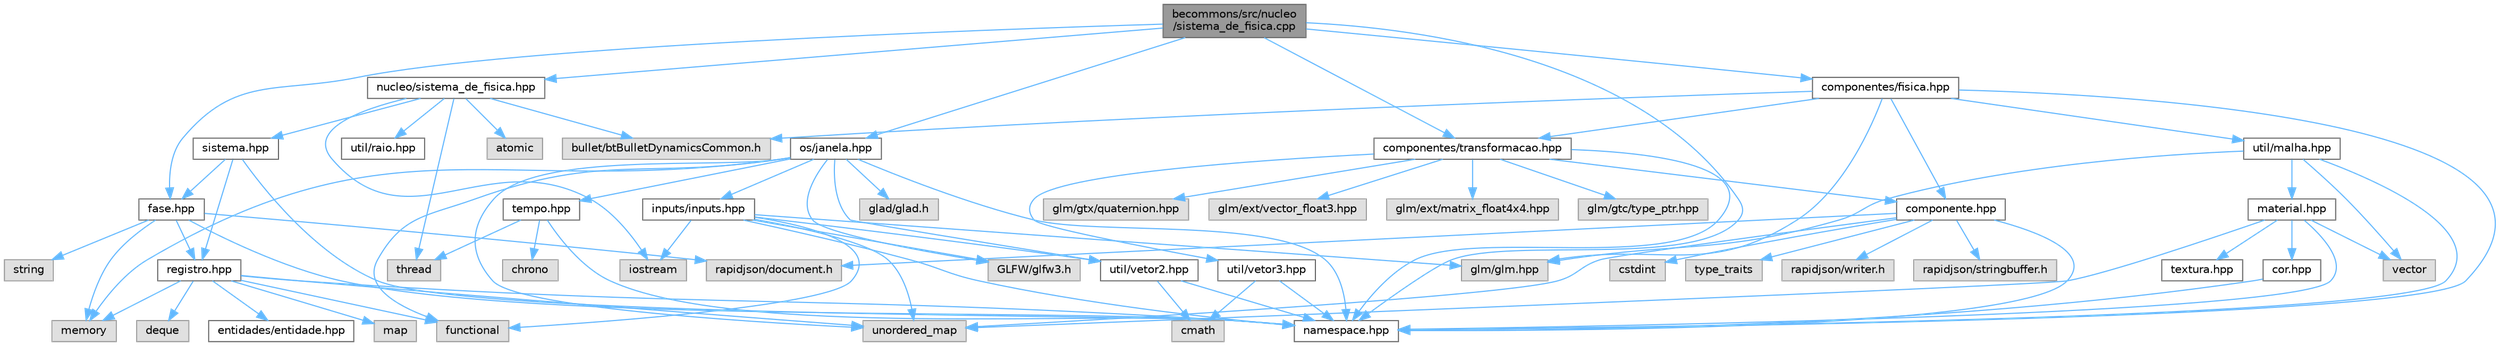 digraph "becommons/src/nucleo/sistema_de_fisica.cpp"
{
 // LATEX_PDF_SIZE
  bgcolor="transparent";
  edge [fontname=Helvetica,fontsize=10,labelfontname=Helvetica,labelfontsize=10];
  node [fontname=Helvetica,fontsize=10,shape=box,height=0.2,width=0.4];
  Node1 [id="Node000001",label="becommons/src/nucleo\l/sistema_de_fisica.cpp",height=0.2,width=0.4,color="gray40", fillcolor="grey60", style="filled", fontcolor="black",tooltip=" "];
  Node1 -> Node2 [id="edge1_Node000001_Node000002",color="steelblue1",style="solid",tooltip=" "];
  Node2 [id="Node000002",label="namespace.hpp",height=0.2,width=0.4,color="grey40", fillcolor="white", style="filled",URL="$db/d19/namespace_8hpp.html",tooltip=" "];
  Node1 -> Node3 [id="edge2_Node000001_Node000003",color="steelblue1",style="solid",tooltip=" "];
  Node3 [id="Node000003",label="nucleo/sistema_de_fisica.hpp",height=0.2,width=0.4,color="grey40", fillcolor="white", style="filled",URL="$de/dda/sistema__de__fisica_8hpp.html",tooltip="Gerencia a fisica de jogo com o bullet3."];
  Node3 -> Node4 [id="edge3_Node000003_Node000004",color="steelblue1",style="solid",tooltip=" "];
  Node4 [id="Node000004",label="sistema.hpp",height=0.2,width=0.4,color="grey40", fillcolor="white", style="filled",URL="$d1/de7/nucleo_2sistema_8hpp.html",tooltip=" "];
  Node4 -> Node2 [id="edge4_Node000004_Node000002",color="steelblue1",style="solid",tooltip=" "];
  Node4 -> Node5 [id="edge5_Node000004_Node000005",color="steelblue1",style="solid",tooltip=" "];
  Node5 [id="Node000005",label="fase.hpp",height=0.2,width=0.4,color="grey40", fillcolor="white", style="filled",URL="$d7/d3b/fase_8hpp.html",tooltip="Gerencia sistemas numa fase."];
  Node5 -> Node6 [id="edge6_Node000005_Node000006",color="steelblue1",style="solid",tooltip=" "];
  Node6 [id="Node000006",label="string",height=0.2,width=0.4,color="grey60", fillcolor="#E0E0E0", style="filled",tooltip=" "];
  Node5 -> Node7 [id="edge7_Node000005_Node000007",color="steelblue1",style="solid",tooltip=" "];
  Node7 [id="Node000007",label="memory",height=0.2,width=0.4,color="grey60", fillcolor="#E0E0E0", style="filled",tooltip=" "];
  Node5 -> Node8 [id="edge8_Node000005_Node000008",color="steelblue1",style="solid",tooltip=" "];
  Node8 [id="Node000008",label="rapidjson/document.h",height=0.2,width=0.4,color="grey60", fillcolor="#E0E0E0", style="filled",tooltip=" "];
  Node5 -> Node2 [id="edge9_Node000005_Node000002",color="steelblue1",style="solid",tooltip=" "];
  Node5 -> Node9 [id="edge10_Node000005_Node000009",color="steelblue1",style="solid",tooltip=" "];
  Node9 [id="Node000009",label="registro.hpp",height=0.2,width=0.4,color="grey40", fillcolor="white", style="filled",URL="$d3/d34/registro_8hpp.html",tooltip="Inclusoes e definições relacionadas à registro."];
  Node9 -> Node10 [id="edge11_Node000009_Node000010",color="steelblue1",style="solid",tooltip=" "];
  Node10 [id="Node000010",label="unordered_map",height=0.2,width=0.4,color="grey60", fillcolor="#E0E0E0", style="filled",tooltip=" "];
  Node9 -> Node11 [id="edge12_Node000009_Node000011",color="steelblue1",style="solid",tooltip=" "];
  Node11 [id="Node000011",label="map",height=0.2,width=0.4,color="grey60", fillcolor="#E0E0E0", style="filled",tooltip=" "];
  Node9 -> Node12 [id="edge13_Node000009_Node000012",color="steelblue1",style="solid",tooltip=" "];
  Node12 [id="Node000012",label="deque",height=0.2,width=0.4,color="grey60", fillcolor="#E0E0E0", style="filled",tooltip=" "];
  Node9 -> Node7 [id="edge14_Node000009_Node000007",color="steelblue1",style="solid",tooltip=" "];
  Node9 -> Node13 [id="edge15_Node000009_Node000013",color="steelblue1",style="solid",tooltip=" "];
  Node13 [id="Node000013",label="functional",height=0.2,width=0.4,color="grey60", fillcolor="#E0E0E0", style="filled",tooltip=" "];
  Node9 -> Node2 [id="edge16_Node000009_Node000002",color="steelblue1",style="solid",tooltip=" "];
  Node9 -> Node14 [id="edge17_Node000009_Node000014",color="steelblue1",style="solid",tooltip=" "];
  Node14 [id="Node000014",label="entidades/entidade.hpp",height=0.2,width=0.4,color="grey40", fillcolor="white", style="filled",URL="$d3/d94/entidade_8hpp.html",tooltip="Inclusoes e defini��es relacionadas � entidade/."];
  Node4 -> Node9 [id="edge18_Node000004_Node000009",color="steelblue1",style="solid",tooltip=" "];
  Node3 -> Node15 [id="edge19_Node000003_Node000015",color="steelblue1",style="solid",tooltip=" "];
  Node15 [id="Node000015",label="iostream",height=0.2,width=0.4,color="grey60", fillcolor="#E0E0E0", style="filled",tooltip=" "];
  Node3 -> Node16 [id="edge20_Node000003_Node000016",color="steelblue1",style="solid",tooltip=" "];
  Node16 [id="Node000016",label="util/raio.hpp",height=0.2,width=0.4,color="grey40", fillcolor="white", style="filled",URL="$da/d11/raio_8hpp_source.html",tooltip=" "];
  Node3 -> Node17 [id="edge21_Node000003_Node000017",color="steelblue1",style="solid",tooltip=" "];
  Node17 [id="Node000017",label="bullet/btBulletDynamicsCommon.h",height=0.2,width=0.4,color="grey60", fillcolor="#E0E0E0", style="filled",tooltip=" "];
  Node3 -> Node18 [id="edge22_Node000003_Node000018",color="steelblue1",style="solid",tooltip=" "];
  Node18 [id="Node000018",label="thread",height=0.2,width=0.4,color="grey60", fillcolor="#E0E0E0", style="filled",tooltip=" "];
  Node3 -> Node19 [id="edge23_Node000003_Node000019",color="steelblue1",style="solid",tooltip=" "];
  Node19 [id="Node000019",label="atomic",height=0.2,width=0.4,color="grey60", fillcolor="#E0E0E0", style="filled",tooltip=" "];
  Node1 -> Node5 [id="edge24_Node000001_Node000005",color="steelblue1",style="solid",tooltip=" "];
  Node1 -> Node20 [id="edge25_Node000001_Node000020",color="steelblue1",style="solid",tooltip=" "];
  Node20 [id="Node000020",label="os/janela.hpp",height=0.2,width=0.4,color="grey40", fillcolor="white", style="filled",URL="$d3/df1/janela_8hpp.html",tooltip="Inicia e gerencia janela glfw."];
  Node20 -> Node13 [id="edge26_Node000020_Node000013",color="steelblue1",style="solid",tooltip=" "];
  Node20 -> Node7 [id="edge27_Node000020_Node000007",color="steelblue1",style="solid",tooltip=" "];
  Node20 -> Node10 [id="edge28_Node000020_Node000010",color="steelblue1",style="solid",tooltip=" "];
  Node20 -> Node21 [id="edge29_Node000020_Node000021",color="steelblue1",style="solid",tooltip=" "];
  Node21 [id="Node000021",label="glad/glad.h",height=0.2,width=0.4,color="grey60", fillcolor="#E0E0E0", style="filled",tooltip=" "];
  Node20 -> Node22 [id="edge30_Node000020_Node000022",color="steelblue1",style="solid",tooltip=" "];
  Node22 [id="Node000022",label="GLFW/glfw3.h",height=0.2,width=0.4,color="grey60", fillcolor="#E0E0E0", style="filled",tooltip=" "];
  Node20 -> Node2 [id="edge31_Node000020_Node000002",color="steelblue1",style="solid",tooltip=" "];
  Node20 -> Node23 [id="edge32_Node000020_Node000023",color="steelblue1",style="solid",tooltip=" "];
  Node23 [id="Node000023",label="tempo.hpp",height=0.2,width=0.4,color="grey40", fillcolor="white", style="filled",URL="$df/d10/tempo_8hpp.html",tooltip="Inicia e gerencia o tempo."];
  Node23 -> Node18 [id="edge33_Node000023_Node000018",color="steelblue1",style="solid",tooltip=" "];
  Node23 -> Node24 [id="edge34_Node000023_Node000024",color="steelblue1",style="solid",tooltip=" "];
  Node24 [id="Node000024",label="chrono",height=0.2,width=0.4,color="grey60", fillcolor="#E0E0E0", style="filled",tooltip=" "];
  Node23 -> Node2 [id="edge35_Node000023_Node000002",color="steelblue1",style="solid",tooltip=" "];
  Node20 -> Node25 [id="edge36_Node000020_Node000025",color="steelblue1",style="solid",tooltip=" "];
  Node25 [id="Node000025",label="util/vetor2.hpp",height=0.2,width=0.4,color="grey40", fillcolor="white", style="filled",URL="$dd/dcf/vetor2_8hpp.html",tooltip=" "];
  Node25 -> Node26 [id="edge37_Node000025_Node000026",color="steelblue1",style="solid",tooltip=" "];
  Node26 [id="Node000026",label="cmath",height=0.2,width=0.4,color="grey60", fillcolor="#E0E0E0", style="filled",tooltip=" "];
  Node25 -> Node2 [id="edge38_Node000025_Node000002",color="steelblue1",style="solid",tooltip=" "];
  Node20 -> Node27 [id="edge39_Node000020_Node000027",color="steelblue1",style="solid",tooltip=" "];
  Node27 [id="Node000027",label="inputs/inputs.hpp",height=0.2,width=0.4,color="grey40", fillcolor="white", style="filled",URL="$d1/da6/inputs_8hpp.html",tooltip=" "];
  Node27 -> Node22 [id="edge40_Node000027_Node000022",color="steelblue1",style="solid",tooltip=" "];
  Node27 -> Node15 [id="edge41_Node000027_Node000015",color="steelblue1",style="solid",tooltip=" "];
  Node27 -> Node10 [id="edge42_Node000027_Node000010",color="steelblue1",style="solid",tooltip=" "];
  Node27 -> Node13 [id="edge43_Node000027_Node000013",color="steelblue1",style="solid",tooltip=" "];
  Node27 -> Node28 [id="edge44_Node000027_Node000028",color="steelblue1",style="solid",tooltip=" "];
  Node28 [id="Node000028",label="glm/glm.hpp",height=0.2,width=0.4,color="grey60", fillcolor="#E0E0E0", style="filled",tooltip=" "];
  Node27 -> Node2 [id="edge45_Node000027_Node000002",color="steelblue1",style="solid",tooltip=" "];
  Node27 -> Node25 [id="edge46_Node000027_Node000025",color="steelblue1",style="solid",tooltip=" "];
  Node1 -> Node29 [id="edge47_Node000001_Node000029",color="steelblue1",style="solid",tooltip=" "];
  Node29 [id="Node000029",label="componentes/transformacao.hpp",height=0.2,width=0.4,color="grey40", fillcolor="white", style="filled",URL="$d4/dcc/transformacao_8hpp.html",tooltip="Calcula a mtriz de modelo para um objeto 3d qualquer."];
  Node29 -> Node2 [id="edge48_Node000029_Node000002",color="steelblue1",style="solid",tooltip=" "];
  Node29 -> Node30 [id="edge49_Node000029_Node000030",color="steelblue1",style="solid",tooltip=" "];
  Node30 [id="Node000030",label="componente.hpp",height=0.2,width=0.4,color="grey40", fillcolor="white", style="filled",URL="$db/de2/componente_8hpp.html",tooltip="Estrutura base para componetes."];
  Node30 -> Node10 [id="edge50_Node000030_Node000010",color="steelblue1",style="solid",tooltip=" "];
  Node30 -> Node31 [id="edge51_Node000030_Node000031",color="steelblue1",style="solid",tooltip=" "];
  Node31 [id="Node000031",label="cstdint",height=0.2,width=0.4,color="grey60", fillcolor="#E0E0E0", style="filled",tooltip=" "];
  Node30 -> Node32 [id="edge52_Node000030_Node000032",color="steelblue1",style="solid",tooltip=" "];
  Node32 [id="Node000032",label="type_traits",height=0.2,width=0.4,color="grey60", fillcolor="#E0E0E0", style="filled",tooltip=" "];
  Node30 -> Node8 [id="edge53_Node000030_Node000008",color="steelblue1",style="solid",tooltip=" "];
  Node30 -> Node33 [id="edge54_Node000030_Node000033",color="steelblue1",style="solid",tooltip=" "];
  Node33 [id="Node000033",label="rapidjson/writer.h",height=0.2,width=0.4,color="grey60", fillcolor="#E0E0E0", style="filled",tooltip=" "];
  Node30 -> Node34 [id="edge55_Node000030_Node000034",color="steelblue1",style="solid",tooltip=" "];
  Node34 [id="Node000034",label="rapidjson/stringbuffer.h",height=0.2,width=0.4,color="grey60", fillcolor="#E0E0E0", style="filled",tooltip=" "];
  Node30 -> Node2 [id="edge56_Node000030_Node000002",color="steelblue1",style="solid",tooltip=" "];
  Node29 -> Node35 [id="edge57_Node000029_Node000035",color="steelblue1",style="solid",tooltip=" "];
  Node35 [id="Node000035",label="util/vetor3.hpp",height=0.2,width=0.4,color="grey40", fillcolor="white", style="filled",URL="$d5/d2b/vetor3_8hpp.html",tooltip=" "];
  Node35 -> Node26 [id="edge58_Node000035_Node000026",color="steelblue1",style="solid",tooltip=" "];
  Node35 -> Node2 [id="edge59_Node000035_Node000002",color="steelblue1",style="solid",tooltip=" "];
  Node29 -> Node36 [id="edge60_Node000029_Node000036",color="steelblue1",style="solid",tooltip=" "];
  Node36 [id="Node000036",label="glm/ext/vector_float3.hpp",height=0.2,width=0.4,color="grey60", fillcolor="#E0E0E0", style="filled",tooltip=" "];
  Node29 -> Node37 [id="edge61_Node000029_Node000037",color="steelblue1",style="solid",tooltip=" "];
  Node37 [id="Node000037",label="glm/ext/matrix_float4x4.hpp",height=0.2,width=0.4,color="grey60", fillcolor="#E0E0E0", style="filled",tooltip=" "];
  Node29 -> Node38 [id="edge62_Node000029_Node000038",color="steelblue1",style="solid",tooltip=" "];
  Node38 [id="Node000038",label="glm/gtc/type_ptr.hpp",height=0.2,width=0.4,color="grey60", fillcolor="#E0E0E0", style="filled",tooltip=" "];
  Node29 -> Node39 [id="edge63_Node000029_Node000039",color="steelblue1",style="solid",tooltip=" "];
  Node39 [id="Node000039",label="glm/gtx/quaternion.hpp",height=0.2,width=0.4,color="grey60", fillcolor="#E0E0E0", style="filled",tooltip=" "];
  Node1 -> Node40 [id="edge64_Node000001_Node000040",color="steelblue1",style="solid",tooltip=" "];
  Node40 [id="Node000040",label="componentes/fisica.hpp",height=0.2,width=0.4,color="grey40", fillcolor="white", style="filled",URL="$d6/def/fisica_8hpp.html",tooltip="Componente de física para entidades ECS."];
  Node40 -> Node17 [id="edge65_Node000040_Node000017",color="steelblue1",style="solid",tooltip=" "];
  Node40 -> Node28 [id="edge66_Node000040_Node000028",color="steelblue1",style="solid",tooltip=" "];
  Node40 -> Node2 [id="edge67_Node000040_Node000002",color="steelblue1",style="solid",tooltip=" "];
  Node40 -> Node41 [id="edge68_Node000040_Node000041",color="steelblue1",style="solid",tooltip=" "];
  Node41 [id="Node000041",label="util/malha.hpp",height=0.2,width=0.4,color="grey40", fillcolor="white", style="filled",URL="$db/d94/malha_8hpp_source.html",tooltip=" "];
  Node41 -> Node42 [id="edge69_Node000041_Node000042",color="steelblue1",style="solid",tooltip=" "];
  Node42 [id="Node000042",label="vector",height=0.2,width=0.4,color="grey60", fillcolor="#E0E0E0", style="filled",tooltip=" "];
  Node41 -> Node28 [id="edge70_Node000041_Node000028",color="steelblue1",style="solid",tooltip=" "];
  Node41 -> Node2 [id="edge71_Node000041_Node000002",color="steelblue1",style="solid",tooltip=" "];
  Node41 -> Node43 [id="edge72_Node000041_Node000043",color="steelblue1",style="solid",tooltip=" "];
  Node43 [id="Node000043",label="material.hpp",height=0.2,width=0.4,color="grey40", fillcolor="white", style="filled",URL="$d4/d75/material_8hpp.html",tooltip=" "];
  Node43 -> Node10 [id="edge73_Node000043_Node000010",color="steelblue1",style="solid",tooltip=" "];
  Node43 -> Node42 [id="edge74_Node000043_Node000042",color="steelblue1",style="solid",tooltip=" "];
  Node43 -> Node2 [id="edge75_Node000043_Node000002",color="steelblue1",style="solid",tooltip=" "];
  Node43 -> Node44 [id="edge76_Node000043_Node000044",color="steelblue1",style="solid",tooltip=" "];
  Node44 [id="Node000044",label="textura.hpp",height=0.2,width=0.4,color="grey40", fillcolor="white", style="filled",URL="$d2/d3a/textura_8hpp_source.html",tooltip=" "];
  Node43 -> Node45 [id="edge77_Node000043_Node000045",color="steelblue1",style="solid",tooltip=" "];
  Node45 [id="Node000045",label="cor.hpp",height=0.2,width=0.4,color="grey40", fillcolor="white", style="filled",URL="$d3/d49/cor_8hpp.html",tooltip=" "];
  Node45 -> Node2 [id="edge78_Node000045_Node000002",color="steelblue1",style="solid",tooltip=" "];
  Node40 -> Node30 [id="edge79_Node000040_Node000030",color="steelblue1",style="solid",tooltip=" "];
  Node40 -> Node29 [id="edge80_Node000040_Node000029",color="steelblue1",style="solid",tooltip=" "];
}
